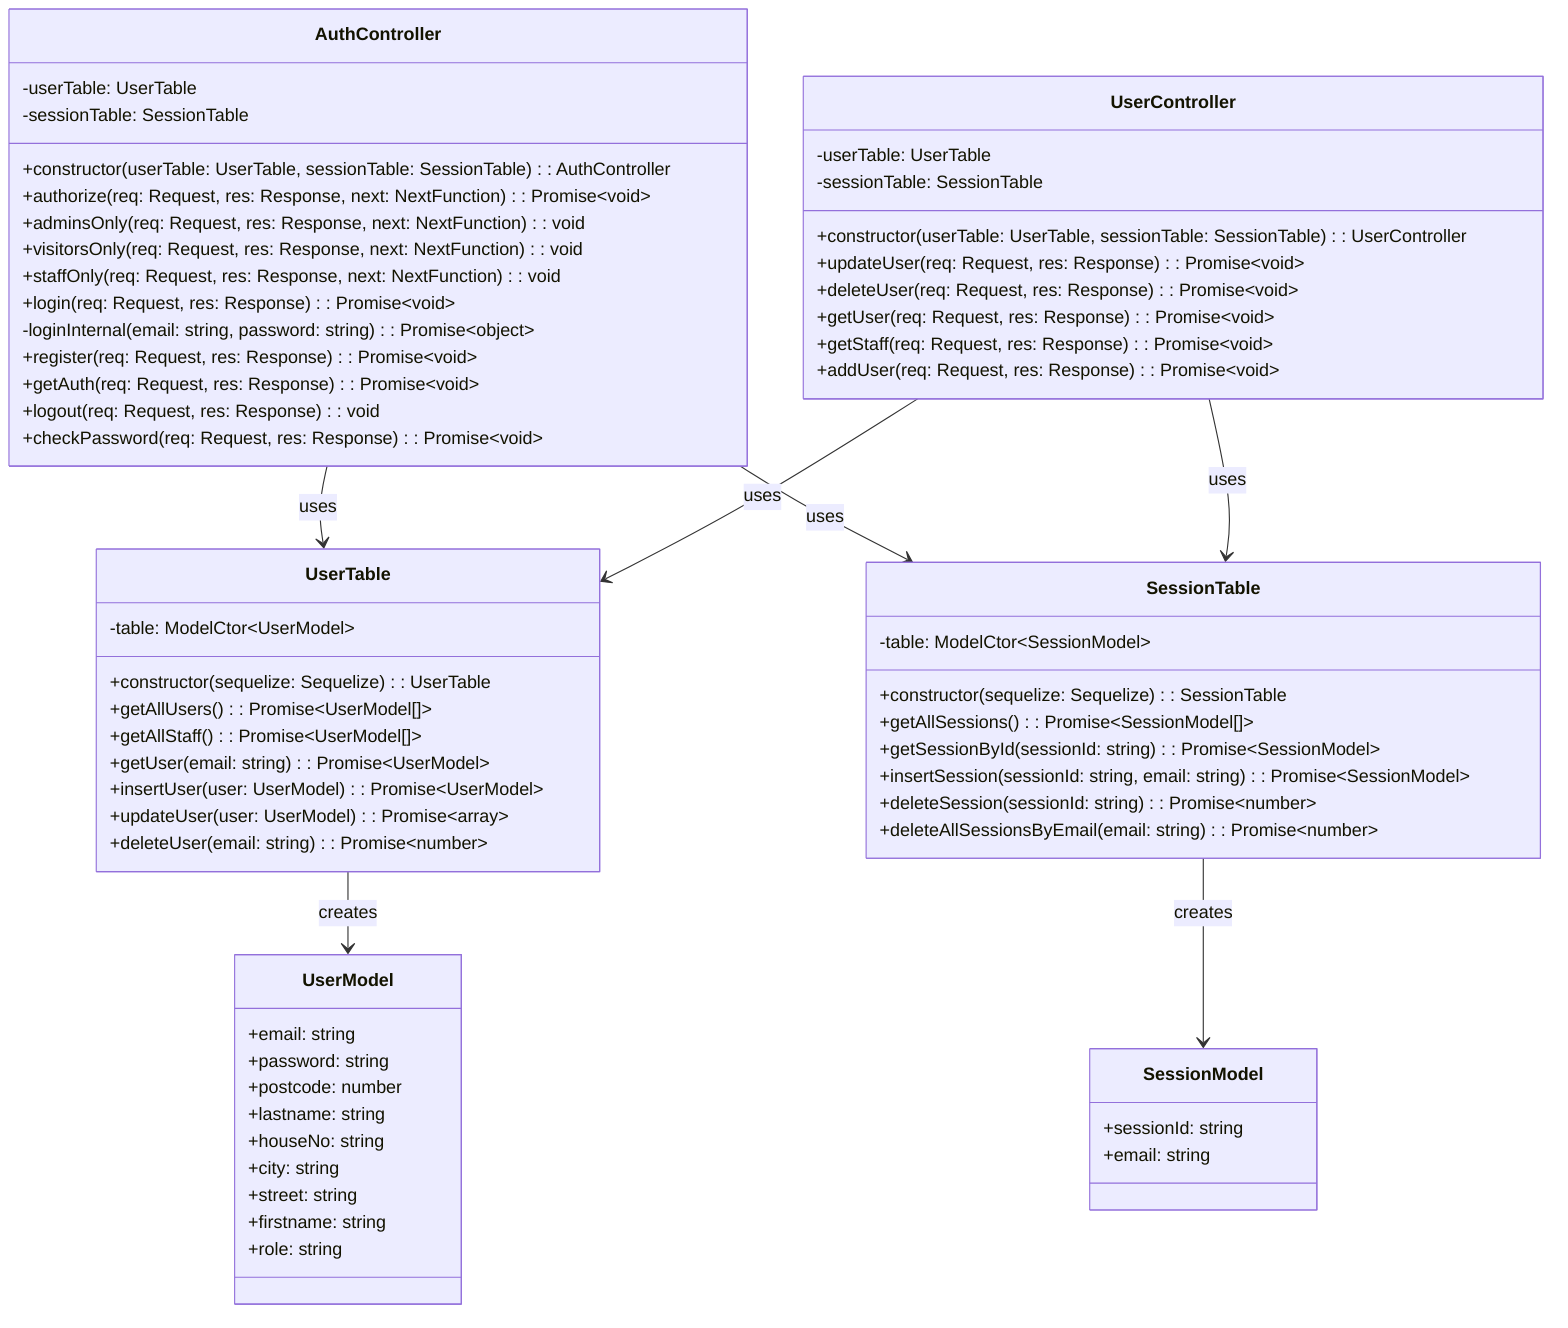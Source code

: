 classDiagram
    %% Authentication and User Management Controllers
    class AuthController {
        -userTable: UserTable
        -sessionTable: SessionTable
        +constructor(userTable: UserTable, sessionTable: SessionTable): AuthController
        +authorize(req: Request, res: Response, next: NextFunction): Promise~void~
        +adminsOnly(req: Request, res: Response, next: NextFunction): void
        +visitorsOnly(req: Request, res: Response, next: NextFunction): void
        +staffOnly(req: Request, res: Response, next: NextFunction): void
        +login(req: Request, res: Response): Promise~void~
        -loginInternal(email: string, password: string): Promise~object~
        +register(req: Request, res: Response): Promise~void~
        +getAuth(req: Request, res: Response): Promise~void~
        +logout(req: Request, res: Response): void
        +checkPassword(req: Request, res: Response): Promise~void~
    }

    class UserController {
        -userTable: UserTable
        -sessionTable: SessionTable
        +constructor(userTable: UserTable, sessionTable: SessionTable): UserController
        +updateUser(req: Request, res: Response): Promise~void~
        +deleteUser(req: Request, res: Response): Promise~void~
        +getUser(req: Request, res: Response): Promise~void~
        +getStaff(req: Request, res: Response): Promise~void~
        +addUser(req: Request, res: Response): Promise~void~
    }

    class UserTable {
        -table: ModelCtor~UserModel~
        +constructor(sequelize: Sequelize): UserTable
        +getAllUsers(): Promise~UserModel[]~
        +getAllStaff(): Promise~UserModel[]~
        +getUser(email: string): Promise~UserModel~
        +insertUser(user: UserModel): Promise~UserModel~
        +updateUser(user: UserModel): Promise~array~
        +deleteUser(email: string): Promise~number~
    }

    class SessionTable {
        -table: ModelCtor~SessionModel~
        +constructor(sequelize: Sequelize): SessionTable
        +getAllSessions(): Promise~SessionModel[]~
        +getSessionById(sessionId: string): Promise~SessionModel~
        +insertSession(sessionId: string, email: string): Promise~SessionModel~
        +deleteSession(sessionId: string): Promise~number~
        +deleteAllSessionsByEmail(email: string): Promise~number~
    }

    class UserModel {
        +email: string
        +password: string
        +postcode: number
        +lastname: string
        +houseNo: string
        +city: string
        +street: string
        +firstname: string
        +role: string
    }

    class SessionModel {
        +sessionId: string
        +email: string
    }

    %% Relationships
    AuthController --> UserTable : uses
    AuthController --> SessionTable : uses
    UserController --> UserTable : uses
    UserController --> SessionTable : uses
    UserTable --> UserModel : creates
    SessionTable --> SessionModel : creates